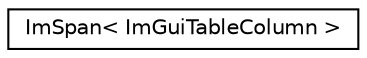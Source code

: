 digraph "Graphical Class Hierarchy"
{
 // LATEX_PDF_SIZE
  edge [fontname="Helvetica",fontsize="10",labelfontname="Helvetica",labelfontsize="10"];
  node [fontname="Helvetica",fontsize="10",shape=record];
  rankdir="LR";
  Node0 [label="ImSpan\< ImGuiTableColumn \>",height=0.2,width=0.4,color="black", fillcolor="white", style="filled",URL="$struct_im_span.html",tooltip=" "];
}
